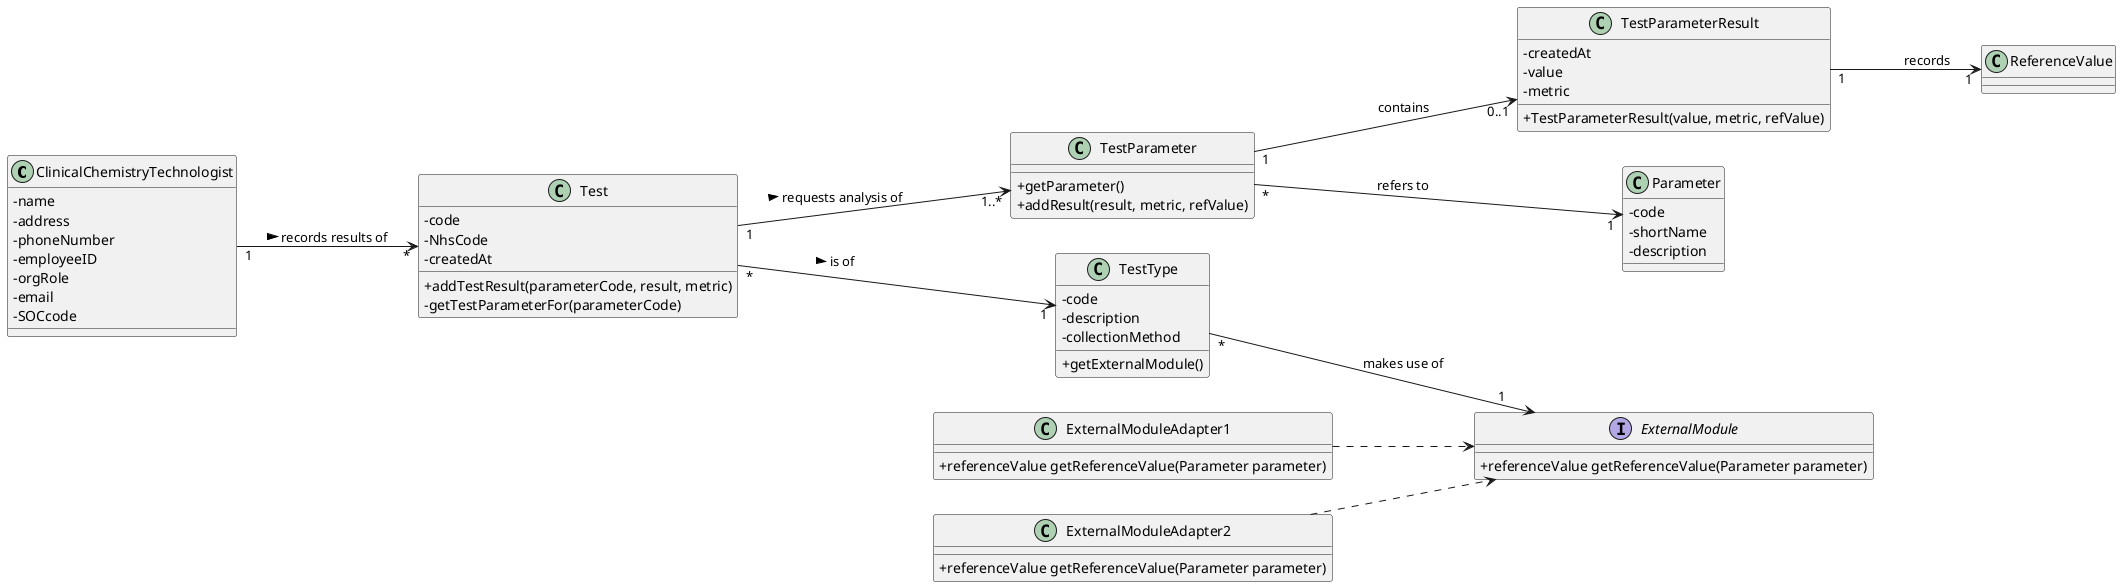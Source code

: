 @startuml
left to right direction

ClinicalChemistryTechnologist "1" --> "*" Test : > records results of

Test "*" --> "1" TestType : > is of
Test "1" --> "1..*" TestParameter : > requests analysis of

TestType "*" --> "1" ExternalModule : makes use of

TestParameter "*" --> "1" Parameter : refers to
TestParameter "1" --> "0..1" TestParameterResult : contains

TestParameterResult "1" --> "1" ReferenceValue : records

ExternalModuleAdapter1 ..> ExternalModule
ExternalModuleAdapter2 ..> ExternalModule 


skinparam classAttributeIconSize 0

interface ExternalModule{
+referenceValue getReferenceValue(Parameter parameter)
}

class ExternalModuleAdapter1{
+referenceValue getReferenceValue(Parameter parameter)  
}

class ExternalModuleAdapter2{
+referenceValue getReferenceValue(Parameter parameter)  
}

class ClinicalChemistryTechnologist{
-name
-address
-phoneNumber
-employeeID
-orgRole
-email
-SOCcode
}


class Test{
-code
-NhsCode
-createdAt
+addTestResult(parameterCode, result, metric)
-getTestParameterFor(parameterCode)
}


class TestType{
-code
-description
-collectionMethod
+getExternalModule()
}

class TestParameter{
+getParameter()
+addResult(result, metric, refValue)
}

class Parameter{
-code
-shortName
-description
}

class TestParameterResult{
-createdAt
-value
-metric
+TestParameterResult(value, metric, refValue)
}

class ReferenceValue{
  
}


@enduml